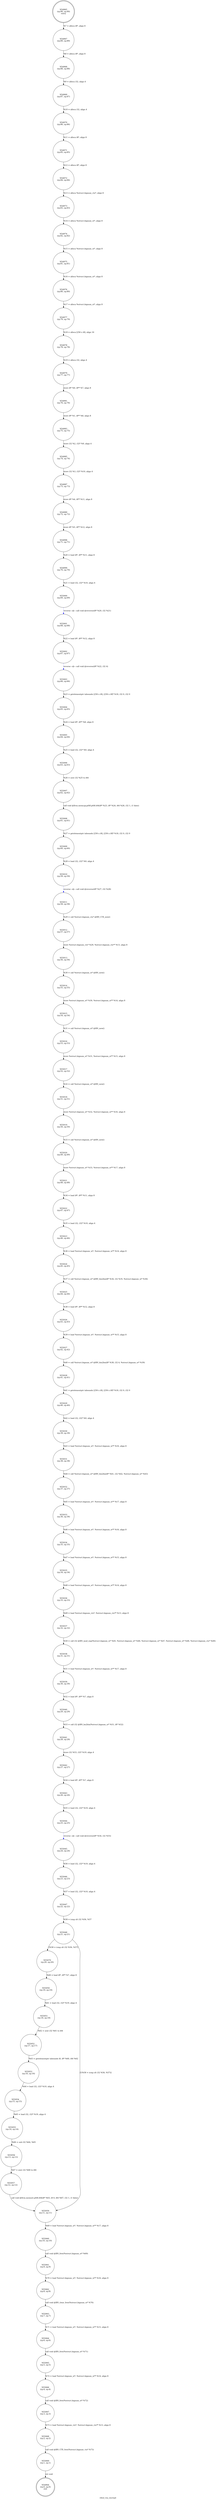 digraph rdssl_rsa_encrypt {
label="rdssl_rsa_encrypt"
54964 [label="N54964\n(rp:0, ep:0)\nexit", shape="doublecircle"]
54965 [label="N54965\n(rp:90, ep:90)\nentry", shape="doublecircle"]
54965 -> 54967 [label="%7 = alloca i8*, align 8"]
54967 [label="N54967\n(rp:89, ep:89)", shape="circle"]
54967 -> 54968 [label="%8 = alloca i8*, align 8"]
54968 [label="N54968\n(rp:88, ep:88)", shape="circle"]
54968 -> 54969 [label="%9 = alloca i32, align 4"]
54969 [label="N54969\n(rp:87, ep:87)", shape="circle"]
54969 -> 54970 [label="%10 = alloca i32, align 4"]
54970 [label="N54970\n(rp:86, ep:86)", shape="circle"]
54970 -> 54971 [label="%11 = alloca i8*, align 8"]
54971 [label="N54971\n(rp:85, ep:85)", shape="circle"]
54971 -> 54972 [label="%12 = alloca i8*, align 8"]
54972 [label="N54972\n(rp:84, ep:84)", shape="circle"]
54972 -> 54973 [label="%13 = alloca %struct.bignum_ctx*, align 8"]
54973 [label="N54973\n(rp:83, ep:83)", shape="circle"]
54973 -> 54974 [label="%14 = alloca %struct.bignum_st*, align 8"]
54974 [label="N54974\n(rp:82, ep:82)", shape="circle"]
54974 -> 54975 [label="%15 = alloca %struct.bignum_st*, align 8"]
54975 [label="N54975\n(rp:81, ep:81)", shape="circle"]
54975 -> 54976 [label="%16 = alloca %struct.bignum_st*, align 8"]
54976 [label="N54976\n(rp:80, ep:80)", shape="circle"]
54976 -> 54977 [label="%17 = alloca %struct.bignum_st*, align 8"]
54977 [label="N54977\n(rp:79, ep:79)", shape="circle"]
54977 -> 54978 [label="%18 = alloca [256 x i8], align 16"]
54978 [label="N54978\n(rp:78, ep:78)", shape="circle"]
54978 -> 54979 [label="%19 = alloca i32, align 4"]
54979 [label="N54979\n(rp:77, ep:77)", shape="circle"]
54979 -> 54981 [label="store i8* %0, i8** %7, align 8"]
54981 [label="N54981\n(rp:76, ep:76)", shape="circle"]
54981 -> 54983 [label="store i8* %1, i8** %8, align 8"]
54983 [label="N54983\n(rp:75, ep:75)", shape="circle"]
54983 -> 54985 [label="store i32 %2, i32* %9, align 4"]
54985 [label="N54985\n(rp:74, ep:74)", shape="circle"]
54985 -> 54987 [label="store i32 %3, i32* %10, align 4"]
54987 [label="N54987\n(rp:73, ep:73)", shape="circle"]
54987 -> 54989 [label="store i8* %4, i8** %11, align 8"]
54989 [label="N54989\n(rp:72, ep:72)", shape="circle"]
54989 -> 54998 [label="store i8* %5, i8** %12, align 8"]
54998 [label="N54998\n(rp:71, ep:71)", shape="circle"]
54998 -> 54999 [label="%20 = load i8*, i8** %11, align 8"]
54999 [label="N54999\n(rp:70, ep:70)", shape="circle"]
54999 -> 55000 [label="%21 = load i32, i32* %10, align 4"]
55000 [label="N55000\n(rp:69, ep:69)", shape="circle"]
55000 -> 55001 [label="reverse --@-- call void @reverse(i8* %20, i32 %21)", style="dashed", color="blue"]
55001 [label="N55001\n(rp:68, ep:68)", shape="circle"]
55001 -> 55002 [label="%22 = load i8*, i8** %12, align 8"]
55002 [label="N55002\n(rp:67, ep:67)", shape="circle"]
55002 -> 55003 [label="reverse --@-- call void @reverse(i8* %22, i32 4)", style="dashed", color="blue"]
55003 [label="N55003\n(rp:66, ep:66)", shape="circle"]
55003 -> 55004 [label="%23 = getelementptr inbounds [256 x i8], [256 x i8]* %18, i32 0, i32 0"]
55004 [label="N55004\n(rp:65, ep:65)", shape="circle"]
55004 -> 55005 [label="%24 = load i8*, i8** %8, align 8"]
55005 [label="N55005\n(rp:64, ep:64)", shape="circle"]
55005 -> 55006 [label="%25 = load i32, i32* %9, align 4"]
55006 [label="N55006\n(rp:63, ep:63)", shape="circle"]
55006 -> 55007 [label="%26 = sext i32 %25 to i64"]
55007 [label="N55007\n(rp:62, ep:62)", shape="circle"]
55007 -> 55008 [label="call void @llvm.memcpy.p0i8.p0i8.i64(i8* %23, i8* %24, i64 %26, i32 1, i1 false)"]
55008 [label="N55008\n(rp:61, ep:61)", shape="circle"]
55008 -> 55009 [label="%27 = getelementptr inbounds [256 x i8], [256 x i8]* %18, i32 0, i32 0"]
55009 [label="N55009\n(rp:60, ep:60)", shape="circle"]
55009 -> 55010 [label="%28 = load i32, i32* %9, align 4"]
55010 [label="N55010\n(rp:59, ep:59)", shape="circle"]
55010 -> 55011 [label="reverse --@-- call void @reverse(i8* %27, i32 %28)", style="dashed", color="blue"]
55011 [label="N55011\n(rp:58, ep:58)", shape="circle"]
55011 -> 55012 [label="%29 = call %struct.bignum_ctx* @BN_CTX_new()"]
55012 [label="N55012\n(rp:57, ep:57)", shape="circle"]
55012 -> 55013 [label="store %struct.bignum_ctx* %29, %struct.bignum_ctx** %13, align 8"]
55013 [label="N55013\n(rp:56, ep:56)", shape="circle"]
55013 -> 55014 [label="%30 = call %struct.bignum_st* @BN_new()"]
55014 [label="N55014\n(rp:55, ep:55)", shape="circle"]
55014 -> 55015 [label="store %struct.bignum_st* %30, %struct.bignum_st** %14, align 8"]
55015 [label="N55015\n(rp:54, ep:54)", shape="circle"]
55015 -> 55016 [label="%31 = call %struct.bignum_st* @BN_new()"]
55016 [label="N55016\n(rp:53, ep:53)", shape="circle"]
55016 -> 55017 [label="store %struct.bignum_st* %31, %struct.bignum_st** %15, align 8"]
55017 [label="N55017\n(rp:52, ep:52)", shape="circle"]
55017 -> 55018 [label="%32 = call %struct.bignum_st* @BN_new()"]
55018 [label="N55018\n(rp:51, ep:51)", shape="circle"]
55018 -> 55019 [label="store %struct.bignum_st* %32, %struct.bignum_st** %16, align 8"]
55019 [label="N55019\n(rp:50, ep:50)", shape="circle"]
55019 -> 55020 [label="%33 = call %struct.bignum_st* @BN_new()"]
55020 [label="N55020\n(rp:49, ep:49)", shape="circle"]
55020 -> 55021 [label="store %struct.bignum_st* %33, %struct.bignum_st** %17, align 8"]
55021 [label="N55021\n(rp:48, ep:48)", shape="circle"]
55021 -> 55022 [label="%34 = load i8*, i8** %11, align 8"]
55022 [label="N55022\n(rp:47, ep:47)", shape="circle"]
55022 -> 55023 [label="%35 = load i32, i32* %10, align 4"]
55023 [label="N55023\n(rp:46, ep:46)", shape="circle"]
55023 -> 55024 [label="%36 = load %struct.bignum_st*, %struct.bignum_st** %14, align 8"]
55024 [label="N55024\n(rp:45, ep:45)", shape="circle"]
55024 -> 55025 [label="%37 = call %struct.bignum_st* @BN_bin2bn(i8* %34, i32 %35, %struct.bignum_st* %36)"]
55025 [label="N55025\n(rp:44, ep:44)", shape="circle"]
55025 -> 55026 [label="%38 = load i8*, i8** %12, align 8"]
55026 [label="N55026\n(rp:43, ep:43)", shape="circle"]
55026 -> 55027 [label="%39 = load %struct.bignum_st*, %struct.bignum_st** %15, align 8"]
55027 [label="N55027\n(rp:42, ep:42)", shape="circle"]
55027 -> 55028 [label="%40 = call %struct.bignum_st* @BN_bin2bn(i8* %38, i32 4, %struct.bignum_st* %39)"]
55028 [label="N55028\n(rp:41, ep:41)", shape="circle"]
55028 -> 55029 [label="%41 = getelementptr inbounds [256 x i8], [256 x i8]* %18, i32 0, i32 0"]
55029 [label="N55029\n(rp:40, ep:40)", shape="circle"]
55029 -> 55030 [label="%42 = load i32, i32* %9, align 4"]
55030 [label="N55030\n(rp:39, ep:39)", shape="circle"]
55030 -> 55031 [label="%43 = load %struct.bignum_st*, %struct.bignum_st** %16, align 8"]
55031 [label="N55031\n(rp:38, ep:38)", shape="circle"]
55031 -> 55032 [label="%44 = call %struct.bignum_st* @BN_bin2bn(i8* %41, i32 %42, %struct.bignum_st* %43)"]
55032 [label="N55032\n(rp:37, ep:37)", shape="circle"]
55032 -> 55033 [label="%45 = load %struct.bignum_st*, %struct.bignum_st** %17, align 8"]
55033 [label="N55033\n(rp:36, ep:36)", shape="circle"]
55033 -> 55034 [label="%46 = load %struct.bignum_st*, %struct.bignum_st** %16, align 8"]
55034 [label="N55034\n(rp:35, ep:35)", shape="circle"]
55034 -> 55035 [label="%47 = load %struct.bignum_st*, %struct.bignum_st** %15, align 8"]
55035 [label="N55035\n(rp:34, ep:34)", shape="circle"]
55035 -> 55036 [label="%48 = load %struct.bignum_st*, %struct.bignum_st** %14, align 8"]
55036 [label="N55036\n(rp:33, ep:33)", shape="circle"]
55036 -> 55037 [label="%49 = load %struct.bignum_ctx*, %struct.bignum_ctx** %13, align 8"]
55037 [label="N55037\n(rp:32, ep:32)", shape="circle"]
55037 -> 55038 [label="%50 = call i32 @BN_mod_exp(%struct.bignum_st* %45, %struct.bignum_st* %46, %struct.bignum_st* %47, %struct.bignum_st* %48, %struct.bignum_ctx* %49)"]
55038 [label="N55038\n(rp:31, ep:31)", shape="circle"]
55038 -> 55039 [label="%51 = load %struct.bignum_st*, %struct.bignum_st** %17, align 8"]
55039 [label="N55039\n(rp:30, ep:30)", shape="circle"]
55039 -> 55040 [label="%52 = load i8*, i8** %7, align 8"]
55040 [label="N55040\n(rp:29, ep:29)", shape="circle"]
55040 -> 55041 [label="%53 = call i32 @BN_bn2bin(%struct.bignum_st* %51, i8* %52)"]
55041 [label="N55041\n(rp:28, ep:28)", shape="circle"]
55041 -> 55042 [label="store i32 %53, i32* %19, align 4"]
55042 [label="N55042\n(rp:27, ep:27)", shape="circle"]
55042 -> 55043 [label="%54 = load i8*, i8** %7, align 8"]
55043 [label="N55043\n(rp:26, ep:26)", shape="circle"]
55043 -> 55044 [label="%55 = load i32, i32* %19, align 4"]
55044 [label="N55044\n(rp:25, ep:25)", shape="circle"]
55044 -> 55045 [label="reverse --@-- call void @reverse(i8* %54, i32 %55)", style="dashed", color="blue"]
55045 [label="N55045\n(rp:24, ep:24)", shape="circle"]
55045 -> 55046 [label="%56 = load i32, i32* %19, align 4"]
55046 [label="N55046\n(rp:23, ep:23)", shape="circle"]
55046 -> 55047 [label="%57 = load i32, i32* %10, align 4"]
55047 [label="N55047\n(rp:22, ep:22)", shape="circle"]
55047 -> 55048 [label="%58 = icmp slt i32 %56, %57"]
55048 [label="N55048\n(rp:21, ep:21)", shape="circle"]
55048 -> 55070 [label="[%58 = icmp slt i32 %56, %57]"]
55048 -> 55059 [label="[!(%58 = icmp slt i32 %56, %57)]"]
55050 [label="N55050\n(rp:19, ep:19)", shape="circle"]
55050 -> 55051 [label="%61 = load i32, i32* %19, align 4"]
55051 [label="N55051\n(rp:18, ep:18)", shape="circle"]
55051 -> 55052 [label="%62 = sext i32 %61 to i64"]
55052 [label="N55052\n(rp:17, ep:17)", shape="circle"]
55052 -> 55053 [label="%63 = getelementptr inbounds i8, i8* %60, i64 %62"]
55053 [label="N55053\n(rp:16, ep:16)", shape="circle"]
55053 -> 55054 [label="%64 = load i32, i32* %10, align 4"]
55054 [label="N55054\n(rp:15, ep:15)", shape="circle"]
55054 -> 55055 [label="%65 = load i32, i32* %19, align 4"]
55055 [label="N55055\n(rp:14, ep:14)", shape="circle"]
55055 -> 55056 [label="%66 = sub i32 %64, %65"]
55056 [label="N55056\n(rp:13, ep:13)", shape="circle"]
55056 -> 55057 [label="%67 = zext i32 %66 to i64"]
55057 [label="N55057\n(rp:12, ep:12)", shape="circle"]
55057 -> 55059 [label="call void @llvm.memset.p0i8.i64(i8* %63, i8 0, i64 %67, i32 1, i1 false)"]
55059 [label="N55059\n(rp:11, ep:11)", shape="circle"]
55059 -> 55060 [label="%69 = load %struct.bignum_st*, %struct.bignum_st** %17, align 8"]
55060 [label="N55060\n(rp:10, ep:10)", shape="circle"]
55060 -> 55061 [label="call void @BN_free(%struct.bignum_st* %69)"]
55061 [label="N55061\n(rp:9, ep:9)", shape="circle"]
55061 -> 55062 [label="%70 = load %struct.bignum_st*, %struct.bignum_st** %16, align 8"]
55062 [label="N55062\n(rp:8, ep:8)", shape="circle"]
55062 -> 55063 [label="call void @BN_clear_free(%struct.bignum_st* %70)"]
55063 [label="N55063\n(rp:7, ep:7)", shape="circle"]
55063 -> 55064 [label="%71 = load %struct.bignum_st*, %struct.bignum_st** %15, align 8"]
55064 [label="N55064\n(rp:6, ep:6)", shape="circle"]
55064 -> 55065 [label="call void @BN_free(%struct.bignum_st* %71)"]
55065 [label="N55065\n(rp:5, ep:5)", shape="circle"]
55065 -> 55066 [label="%72 = load %struct.bignum_st*, %struct.bignum_st** %14, align 8"]
55066 [label="N55066\n(rp:4, ep:4)", shape="circle"]
55066 -> 55067 [label="call void @BN_free(%struct.bignum_st* %72)"]
55067 [label="N55067\n(rp:3, ep:3)", shape="circle"]
55067 -> 55068 [label="%73 = load %struct.bignum_ctx*, %struct.bignum_ctx** %13, align 8"]
55068 [label="N55068\n(rp:2, ep:2)", shape="circle"]
55068 -> 55069 [label="call void @BN_CTX_free(%struct.bignum_ctx* %73)"]
55069 [label="N55069\n(rp:1, ep:1)", shape="circle"]
55069 -> 54964 [label="ret void"]
55070 [label="N55070\n(rp:20, ep:20)", shape="circle"]
55070 -> 55050 [label="%60 = load i8*, i8** %7, align 8"]
}
